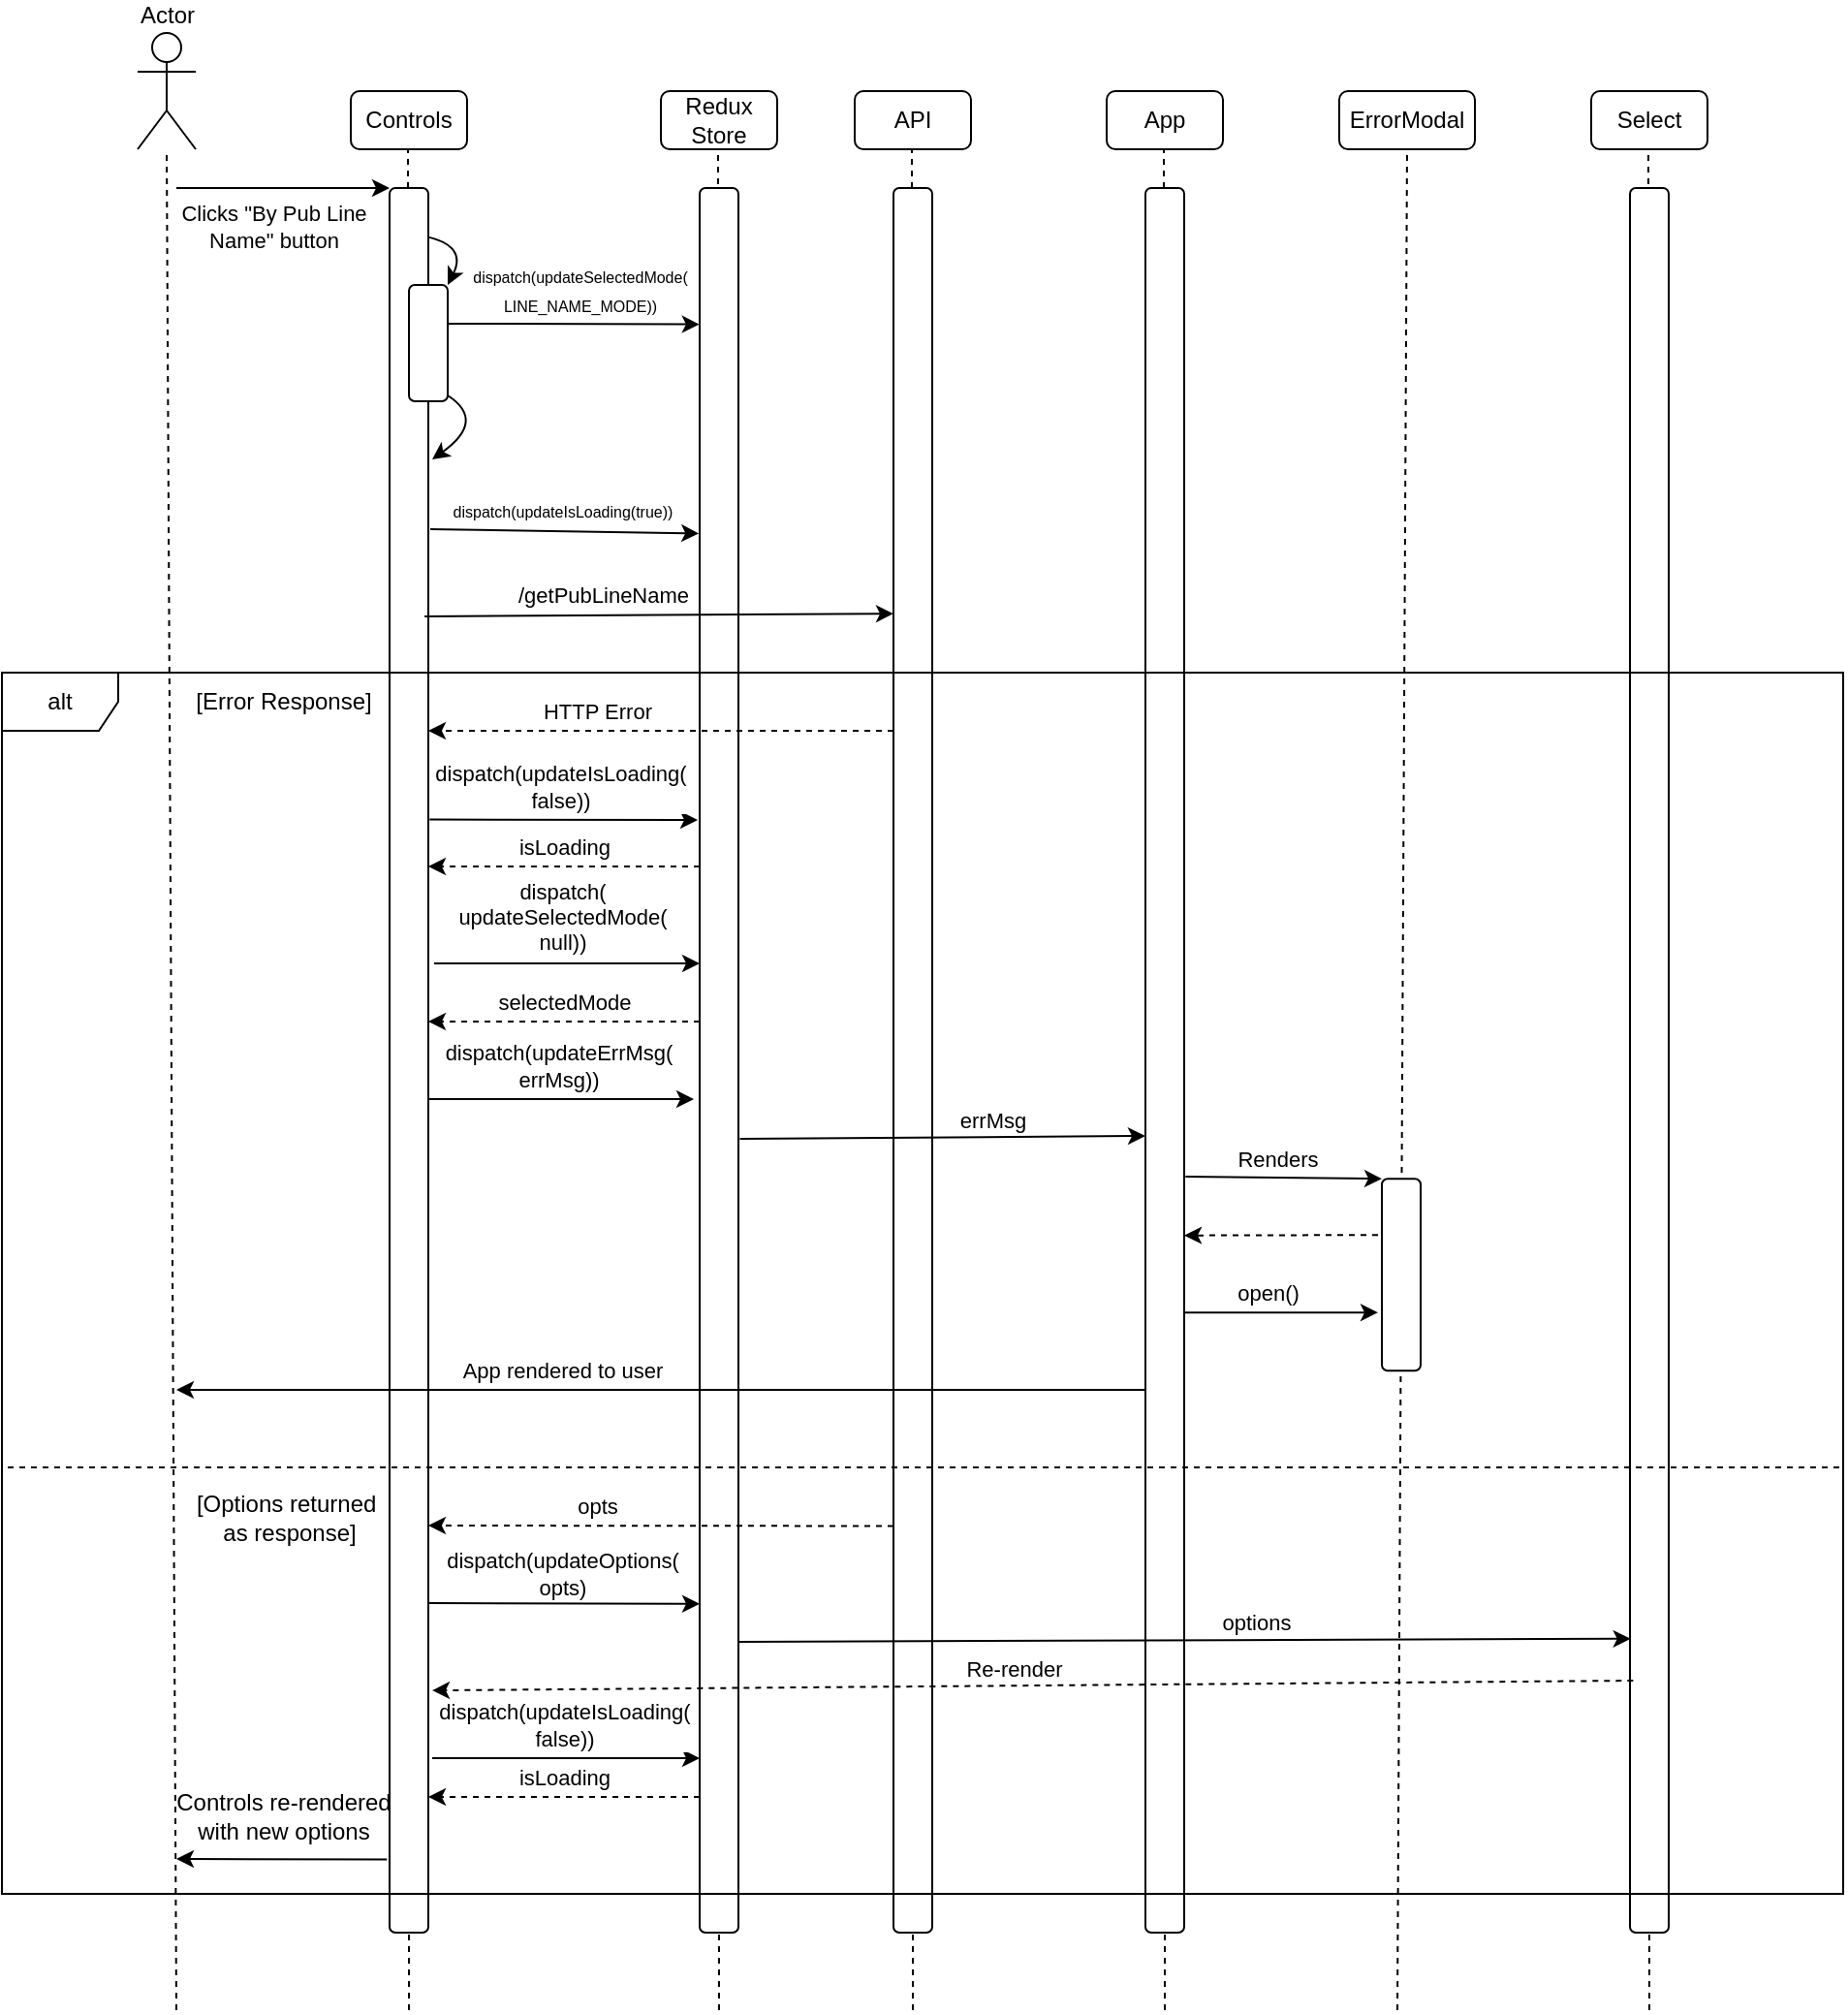<mxfile version="24.8.0">
  <diagram name="Page-1" id="rlaarHuO3725GYXsxIvz">
    <mxGraphModel dx="1636" dy="455" grid="1" gridSize="10" guides="1" tooltips="1" connect="1" arrows="1" fold="1" page="1" pageScale="1" pageWidth="850" pageHeight="1100" math="0" shadow="0">
      <root>
        <mxCell id="0" />
        <mxCell id="1" parent="0" />
        <mxCell id="5XtZi0VJuXomcuFeIR-1-48" value="" style="rounded=1;whiteSpace=wrap;html=1;" parent="1" vertex="1">
          <mxGeometry x="540" y="130" width="20" height="900" as="geometry" />
        </mxCell>
        <mxCell id="5XtZi0VJuXomcuFeIR-1-1" value="Actor" style="shape=umlActor;verticalLabelPosition=top;verticalAlign=bottom;html=1;outlineConnect=0;labelPosition=center;align=center;" parent="1" vertex="1">
          <mxGeometry x="20" y="50" width="30" height="60" as="geometry" />
        </mxCell>
        <mxCell id="5XtZi0VJuXomcuFeIR-1-2" value="" style="endArrow=none;dashed=1;html=1;rounded=0;" parent="1" edge="1">
          <mxGeometry width="50" height="50" relative="1" as="geometry">
            <mxPoint x="40" y="1070" as="sourcePoint" />
            <mxPoint x="35" y="110" as="targetPoint" />
          </mxGeometry>
        </mxCell>
        <mxCell id="5XtZi0VJuXomcuFeIR-1-3" value="Controls" style="rounded=1;whiteSpace=wrap;html=1;" parent="1" vertex="1">
          <mxGeometry x="130" y="80" width="60" height="30" as="geometry" />
        </mxCell>
        <mxCell id="5XtZi0VJuXomcuFeIR-1-4" value="" style="endArrow=none;dashed=1;html=1;rounded=0;" parent="1" source="5XtZi0VJuXomcuFeIR-1-15" edge="1">
          <mxGeometry width="50" height="50" relative="1" as="geometry">
            <mxPoint x="159.5" y="690.667" as="sourcePoint" />
            <mxPoint x="159.5" y="110" as="targetPoint" />
          </mxGeometry>
        </mxCell>
        <mxCell id="5XtZi0VJuXomcuFeIR-1-5" value="Redux Store" style="rounded=1;whiteSpace=wrap;html=1;" parent="1" vertex="1">
          <mxGeometry x="290" y="80" width="60" height="30" as="geometry" />
        </mxCell>
        <mxCell id="5XtZi0VJuXomcuFeIR-1-6" value="" style="endArrow=none;dashed=1;html=1;rounded=0;" parent="1" edge="1">
          <mxGeometry width="50" height="50" relative="1" as="geometry">
            <mxPoint x="320" y="1070" as="sourcePoint" />
            <mxPoint x="319.5" y="110" as="targetPoint" />
          </mxGeometry>
        </mxCell>
        <mxCell id="5XtZi0VJuXomcuFeIR-1-7" value="API" style="rounded=1;whiteSpace=wrap;html=1;" parent="1" vertex="1">
          <mxGeometry x="390" y="80" width="60" height="30" as="geometry" />
        </mxCell>
        <mxCell id="5XtZi0VJuXomcuFeIR-1-8" value="" style="endArrow=none;dashed=1;html=1;rounded=0;" parent="1" source="5XtZi0VJuXomcuFeIR-1-29" edge="1">
          <mxGeometry width="50" height="50" relative="1" as="geometry">
            <mxPoint x="419.5" y="690.667" as="sourcePoint" />
            <mxPoint x="419.5" y="110" as="targetPoint" />
          </mxGeometry>
        </mxCell>
        <mxCell id="5XtZi0VJuXomcuFeIR-1-9" value="App" style="rounded=1;whiteSpace=wrap;html=1;" parent="1" vertex="1">
          <mxGeometry x="520" y="80" width="60" height="30" as="geometry" />
        </mxCell>
        <mxCell id="5XtZi0VJuXomcuFeIR-1-10" value="" style="endArrow=none;dashed=1;html=1;rounded=0;" parent="1" source="5XtZi0VJuXomcuFeIR-1-48" edge="1">
          <mxGeometry width="50" height="50" relative="1" as="geometry">
            <mxPoint x="549.5" y="690.667" as="sourcePoint" />
            <mxPoint x="549.5" y="110" as="targetPoint" />
          </mxGeometry>
        </mxCell>
        <mxCell id="5XtZi0VJuXomcuFeIR-1-11" value="ErrorModal" style="rounded=1;whiteSpace=wrap;html=1;" parent="1" vertex="1">
          <mxGeometry x="640" y="80" width="70" height="30" as="geometry" />
        </mxCell>
        <mxCell id="5XtZi0VJuXomcuFeIR-1-12" value="" style="endArrow=none;dashed=1;html=1;rounded=0;entryX=0.5;entryY=1;entryDx=0;entryDy=0;" parent="1" target="5XtZi0VJuXomcuFeIR-1-11" edge="1">
          <mxGeometry width="50" height="50" relative="1" as="geometry">
            <mxPoint x="670" y="1070" as="sourcePoint" />
            <mxPoint x="670" y="330" as="targetPoint" />
          </mxGeometry>
        </mxCell>
        <mxCell id="5XtZi0VJuXomcuFeIR-1-13" value="Select" style="rounded=1;whiteSpace=wrap;html=1;" parent="1" vertex="1">
          <mxGeometry x="770" y="80" width="60" height="30" as="geometry" />
        </mxCell>
        <mxCell id="5XtZi0VJuXomcuFeIR-1-14" value="" style="endArrow=none;dashed=1;html=1;rounded=0;" parent="1" edge="1">
          <mxGeometry width="50" height="50" relative="1" as="geometry">
            <mxPoint x="800" y="1070" as="sourcePoint" />
            <mxPoint x="799.5" y="110" as="targetPoint" />
          </mxGeometry>
        </mxCell>
        <mxCell id="5XtZi0VJuXomcuFeIR-1-16" value="" style="endArrow=none;dashed=1;html=1;rounded=0;" parent="1" target="5XtZi0VJuXomcuFeIR-1-15" edge="1">
          <mxGeometry width="50" height="50" relative="1" as="geometry">
            <mxPoint x="160" y="1070" as="sourcePoint" />
            <mxPoint x="159.5" y="110" as="targetPoint" />
          </mxGeometry>
        </mxCell>
        <mxCell id="5XtZi0VJuXomcuFeIR-1-15" value="" style="rounded=1;whiteSpace=wrap;html=1;" parent="1" vertex="1">
          <mxGeometry x="150" y="130" width="20" height="900" as="geometry" />
        </mxCell>
        <mxCell id="5XtZi0VJuXomcuFeIR-1-18" value="" style="endArrow=classic;html=1;rounded=0;" parent="1" edge="1">
          <mxGeometry width="50" height="50" relative="1" as="geometry">
            <mxPoint x="40" y="130" as="sourcePoint" />
            <mxPoint x="150" y="130" as="targetPoint" />
          </mxGeometry>
        </mxCell>
        <mxCell id="5XtZi0VJuXomcuFeIR-1-19" value="Clicks &quot;By Pub Line&lt;div&gt;Name&quot; button&lt;/div&gt;" style="edgeLabel;html=1;align=center;verticalAlign=middle;resizable=0;points=[];" parent="5XtZi0VJuXomcuFeIR-1-18" vertex="1" connectable="0">
          <mxGeometry x="-0.091" y="-3" relative="1" as="geometry">
            <mxPoint y="17" as="offset" />
          </mxGeometry>
        </mxCell>
        <mxCell id="5XtZi0VJuXomcuFeIR-1-22" value="" style="group" parent="1" vertex="1" connectable="0">
          <mxGeometry x="160" y="160" width="40" height="90" as="geometry" />
        </mxCell>
        <mxCell id="5XtZi0VJuXomcuFeIR-1-17" value="" style="rounded=1;whiteSpace=wrap;html=1;" parent="5XtZi0VJuXomcuFeIR-1-22" vertex="1">
          <mxGeometry y="20" width="20" height="60" as="geometry" />
        </mxCell>
        <mxCell id="5XtZi0VJuXomcuFeIR-1-20" value="" style="curved=1;endArrow=classic;html=1;rounded=0;exitX=0.979;exitY=0.028;exitDx=0;exitDy=0;exitPerimeter=0;entryX=1;entryY=0;entryDx=0;entryDy=0;" parent="5XtZi0VJuXomcuFeIR-1-22" source="5XtZi0VJuXomcuFeIR-1-15" target="5XtZi0VJuXomcuFeIR-1-17" edge="1">
          <mxGeometry width="50" height="50" relative="1" as="geometry">
            <mxPoint x="40" y="10" as="sourcePoint" />
            <mxPoint x="50" y="120" as="targetPoint" />
            <Array as="points">
              <mxPoint x="30" />
            </Array>
          </mxGeometry>
        </mxCell>
        <mxCell id="5XtZi0VJuXomcuFeIR-1-21" value="" style="curved=1;endArrow=classic;html=1;rounded=0;exitX=1.033;exitY=0.059;exitDx=0;exitDy=0;exitPerimeter=0;" parent="5XtZi0VJuXomcuFeIR-1-22" edge="1">
          <mxGeometry width="50" height="50" relative="1" as="geometry">
            <mxPoint x="20" y="77" as="sourcePoint" />
            <mxPoint x="12" y="110" as="targetPoint" />
            <Array as="points">
              <mxPoint x="40" y="90" />
            </Array>
          </mxGeometry>
        </mxCell>
        <mxCell id="5XtZi0VJuXomcuFeIR-1-23" value="" style="endArrow=classic;html=1;rounded=0;entryX=0.976;entryY=0.958;entryDx=0;entryDy=0;entryPerimeter=0;" parent="5XtZi0VJuXomcuFeIR-1-22" target="5XtZi0VJuXomcuFeIR-1-25" edge="1">
          <mxGeometry width="50" height="50" relative="1" as="geometry">
            <mxPoint x="20" y="40" as="sourcePoint" />
            <mxPoint x="116" y="38" as="targetPoint" />
          </mxGeometry>
        </mxCell>
        <mxCell id="5XtZi0VJuXomcuFeIR-1-24" value="" style="rounded=1;whiteSpace=wrap;html=1;" parent="1" vertex="1">
          <mxGeometry x="310" y="130" width="20" height="900" as="geometry" />
        </mxCell>
        <mxCell id="5XtZi0VJuXomcuFeIR-1-25" value="&lt;font style=&quot;font-size: 8px;&quot;&gt;dispatch(&lt;/font&gt;&lt;span style=&quot;font-size: 8px; background-color: initial;&quot;&gt;updateSelectedMode(&lt;/span&gt;&lt;div&gt;&lt;span style=&quot;font-size: 8px; background-color: initial;&quot;&gt;LINE_NAME_MODE))&lt;/span&gt;&lt;/div&gt;" style="text;html=1;align=center;verticalAlign=middle;resizable=0;points=[];autosize=1;strokeColor=none;fillColor=none;" parent="1" vertex="1">
          <mxGeometry x="183" y="162" width="130" height="40" as="geometry" />
        </mxCell>
        <mxCell id="5XtZi0VJuXomcuFeIR-1-27" value="" style="endArrow=classic;html=1;rounded=0;entryX=-0.02;entryY=0.198;entryDx=0;entryDy=0;entryPerimeter=0;" parent="1" target="5XtZi0VJuXomcuFeIR-1-24" edge="1">
          <mxGeometry width="50" height="50" relative="1" as="geometry">
            <mxPoint x="171" y="306" as="sourcePoint" />
            <mxPoint x="300" y="250" as="targetPoint" />
          </mxGeometry>
        </mxCell>
        <mxCell id="5XtZi0VJuXomcuFeIR-1-28" value="&lt;font style=&quot;font-size: 8px;&quot;&gt;dispatch(updateIsLoading(true))&lt;/font&gt;" style="edgeLabel;html=1;align=center;verticalAlign=middle;resizable=0;points=[];" parent="5XtZi0VJuXomcuFeIR-1-27" vertex="1" connectable="0">
          <mxGeometry x="0.038" y="1" relative="1" as="geometry">
            <mxPoint x="-4" y="-10" as="offset" />
          </mxGeometry>
        </mxCell>
        <mxCell id="5XtZi0VJuXomcuFeIR-1-30" value="" style="endArrow=none;dashed=1;html=1;rounded=0;" parent="1" target="5XtZi0VJuXomcuFeIR-1-29" edge="1">
          <mxGeometry width="50" height="50" relative="1" as="geometry">
            <mxPoint x="420" y="1070" as="sourcePoint" />
            <mxPoint x="419.5" y="110" as="targetPoint" />
          </mxGeometry>
        </mxCell>
        <mxCell id="5XtZi0VJuXomcuFeIR-1-29" value="" style="rounded=1;whiteSpace=wrap;html=1;" parent="1" vertex="1">
          <mxGeometry x="410" y="130" width="20" height="900" as="geometry" />
        </mxCell>
        <mxCell id="5XtZi0VJuXomcuFeIR-1-31" value="" style="endArrow=classic;html=1;rounded=0;entryX=0;entryY=0.244;entryDx=0;entryDy=0;entryPerimeter=0;" parent="1" target="5XtZi0VJuXomcuFeIR-1-29" edge="1">
          <mxGeometry width="50" height="50" relative="1" as="geometry">
            <mxPoint x="168" y="351" as="sourcePoint" />
            <mxPoint x="312" y="350" as="targetPoint" />
          </mxGeometry>
        </mxCell>
        <mxCell id="5XtZi0VJuXomcuFeIR-1-32" value="/getPubLineName" style="edgeLabel;html=1;align=center;verticalAlign=middle;resizable=0;points=[];" parent="5XtZi0VJuXomcuFeIR-1-31" vertex="1" connectable="0">
          <mxGeometry x="0.038" y="1" relative="1" as="geometry">
            <mxPoint x="-34" y="-10" as="offset" />
          </mxGeometry>
        </mxCell>
        <mxCell id="5XtZi0VJuXomcuFeIR-1-34" value="[Error Response]" style="text;html=1;align=center;verticalAlign=middle;resizable=0;points=[];autosize=1;strokeColor=none;fillColor=none;" parent="1" vertex="1">
          <mxGeometry x="40" y="380" width="110" height="30" as="geometry" />
        </mxCell>
        <mxCell id="5XtZi0VJuXomcuFeIR-1-35" value="" style="endArrow=classic;dashed=1;html=1;rounded=0;endFill=1;" parent="1" edge="1">
          <mxGeometry width="50" height="50" relative="1" as="geometry">
            <mxPoint x="410" y="410" as="sourcePoint" />
            <mxPoint x="170" y="410" as="targetPoint" />
          </mxGeometry>
        </mxCell>
        <mxCell id="5XtZi0VJuXomcuFeIR-1-36" value="HTTP Error" style="edgeLabel;html=1;align=center;verticalAlign=middle;resizable=0;points=[];" parent="5XtZi0VJuXomcuFeIR-1-35" vertex="1" connectable="0">
          <mxGeometry x="0.419" y="3" relative="1" as="geometry">
            <mxPoint x="17" y="-13" as="offset" />
          </mxGeometry>
        </mxCell>
        <mxCell id="5XtZi0VJuXomcuFeIR-1-37" value="" style="endArrow=classic;html=1;rounded=0;exitX=1.033;exitY=0.362;exitDx=0;exitDy=0;exitPerimeter=0;" parent="1" source="5XtZi0VJuXomcuFeIR-1-15" edge="1">
          <mxGeometry width="50" height="50" relative="1" as="geometry">
            <mxPoint x="270" y="500" as="sourcePoint" />
            <mxPoint x="309" y="456" as="targetPoint" />
          </mxGeometry>
        </mxCell>
        <mxCell id="5XtZi0VJuXomcuFeIR-1-38" value="dispatch(updateIsLoading(&lt;div&gt;false))&lt;/div&gt;" style="edgeLabel;html=1;align=center;verticalAlign=middle;resizable=0;points=[];" parent="5XtZi0VJuXomcuFeIR-1-37" vertex="1" connectable="0">
          <mxGeometry x="-0.183" y="1" relative="1" as="geometry">
            <mxPoint x="11" y="-16" as="offset" />
          </mxGeometry>
        </mxCell>
        <mxCell id="5XtZi0VJuXomcuFeIR-1-39" value="" style="endArrow=classic;html=1;rounded=0;exitX=1.1;exitY=0.616;exitDx=0;exitDy=0;exitPerimeter=0;" parent="1" edge="1">
          <mxGeometry width="50" height="50" relative="1" as="geometry">
            <mxPoint x="173" y="530" as="sourcePoint" />
            <mxPoint x="310" y="530" as="targetPoint" />
          </mxGeometry>
        </mxCell>
        <mxCell id="5XtZi0VJuXomcuFeIR-1-40" value="dispatch(&lt;div&gt;updateSelectedMode(&lt;div&gt;null))&lt;/div&gt;&lt;/div&gt;" style="edgeLabel;html=1;align=center;verticalAlign=middle;resizable=0;points=[];" parent="5XtZi0VJuXomcuFeIR-1-39" vertex="1" connectable="0">
          <mxGeometry x="-0.183" y="1" relative="1" as="geometry">
            <mxPoint x="10" y="-23" as="offset" />
          </mxGeometry>
        </mxCell>
        <mxCell id="5XtZi0VJuXomcuFeIR-1-41" value="" style="endArrow=classic;html=1;rounded=0;exitX=1.1;exitY=0.616;exitDx=0;exitDy=0;exitPerimeter=0;" parent="1" edge="1">
          <mxGeometry width="50" height="50" relative="1" as="geometry">
            <mxPoint x="170" y="600" as="sourcePoint" />
            <mxPoint x="307" y="600" as="targetPoint" />
          </mxGeometry>
        </mxCell>
        <mxCell id="5XtZi0VJuXomcuFeIR-1-42" value="dispatch(updateErrMsg(&lt;div&gt;errMsg))&lt;/div&gt;" style="edgeLabel;html=1;align=center;verticalAlign=middle;resizable=0;points=[];" parent="5XtZi0VJuXomcuFeIR-1-41" vertex="1" connectable="0">
          <mxGeometry x="-0.183" y="1" relative="1" as="geometry">
            <mxPoint x="11" y="-16" as="offset" />
          </mxGeometry>
        </mxCell>
        <mxCell id="5XtZi0VJuXomcuFeIR-1-43" value="" style="endArrow=classic;dashed=1;html=1;rounded=0;endFill=1;" parent="1" edge="1">
          <mxGeometry width="50" height="50" relative="1" as="geometry">
            <mxPoint x="310" y="480" as="sourcePoint" />
            <mxPoint x="170" y="480" as="targetPoint" />
          </mxGeometry>
        </mxCell>
        <mxCell id="5XtZi0VJuXomcuFeIR-1-44" value="isLoading" style="edgeLabel;html=1;align=center;verticalAlign=middle;resizable=0;points=[];" parent="5XtZi0VJuXomcuFeIR-1-43" vertex="1" connectable="0">
          <mxGeometry x="0.419" y="3" relative="1" as="geometry">
            <mxPoint x="29" y="-13" as="offset" />
          </mxGeometry>
        </mxCell>
        <mxCell id="5XtZi0VJuXomcuFeIR-1-46" value="" style="endArrow=classic;dashed=1;html=1;rounded=0;endFill=1;" parent="1" edge="1">
          <mxGeometry width="50" height="50" relative="1" as="geometry">
            <mxPoint x="310" y="560" as="sourcePoint" />
            <mxPoint x="170" y="560" as="targetPoint" />
          </mxGeometry>
        </mxCell>
        <mxCell id="5XtZi0VJuXomcuFeIR-1-47" value="selectedMode" style="edgeLabel;html=1;align=center;verticalAlign=middle;resizable=0;points=[];" parent="5XtZi0VJuXomcuFeIR-1-46" vertex="1" connectable="0">
          <mxGeometry x="0.419" y="3" relative="1" as="geometry">
            <mxPoint x="29" y="-13" as="offset" />
          </mxGeometry>
        </mxCell>
        <mxCell id="5XtZi0VJuXomcuFeIR-1-49" value="" style="endArrow=none;dashed=1;html=1;rounded=0;" parent="1" target="5XtZi0VJuXomcuFeIR-1-48" edge="1">
          <mxGeometry width="50" height="50" relative="1" as="geometry">
            <mxPoint x="550" y="1070" as="sourcePoint" />
            <mxPoint x="549.5" y="110" as="targetPoint" />
          </mxGeometry>
        </mxCell>
        <mxCell id="5XtZi0VJuXomcuFeIR-1-52" value="" style="rounded=1;whiteSpace=wrap;html=1;" parent="1" vertex="1">
          <mxGeometry x="662" y="641.1" width="20" height="99" as="geometry" />
        </mxCell>
        <mxCell id="5XtZi0VJuXomcuFeIR-1-50" value="" style="endArrow=classic;html=1;rounded=0;exitX=1.038;exitY=0.545;exitDx=0;exitDy=0;exitPerimeter=0;" parent="1" source="5XtZi0VJuXomcuFeIR-1-24" edge="1">
          <mxGeometry width="50" height="50" relative="1" as="geometry">
            <mxPoint x="400" y="570" as="sourcePoint" />
            <mxPoint x="540" y="619" as="targetPoint" />
          </mxGeometry>
        </mxCell>
        <mxCell id="5XtZi0VJuXomcuFeIR-1-51" value="errMsg" style="edgeLabel;html=1;align=center;verticalAlign=middle;resizable=0;points=[];" parent="5XtZi0VJuXomcuFeIR-1-50" vertex="1" connectable="0">
          <mxGeometry x="0.247" y="2" relative="1" as="geometry">
            <mxPoint y="-7" as="offset" />
          </mxGeometry>
        </mxCell>
        <mxCell id="5XtZi0VJuXomcuFeIR-1-58" value="" style="endArrow=classic;html=1;rounded=0;entryX=0;entryY=0;entryDx=0;entryDy=0;exitX=1.034;exitY=0.611;exitDx=0;exitDy=0;exitPerimeter=0;" parent="1" target="5XtZi0VJuXomcuFeIR-1-52" edge="1">
          <mxGeometry width="50" height="50" relative="1" as="geometry">
            <mxPoint x="560.68" y="640.0" as="sourcePoint" />
            <mxPoint x="590" y="670.1" as="targetPoint" />
          </mxGeometry>
        </mxCell>
        <mxCell id="5XtZi0VJuXomcuFeIR-1-59" value="Renders" style="edgeLabel;html=1;align=center;verticalAlign=middle;resizable=0;points=[];" parent="5XtZi0VJuXomcuFeIR-1-58" vertex="1" connectable="0">
          <mxGeometry x="-0.065" relative="1" as="geometry">
            <mxPoint y="-10" as="offset" />
          </mxGeometry>
        </mxCell>
        <mxCell id="5XtZi0VJuXomcuFeIR-1-60" value="" style="endArrow=classic;dashed=1;html=1;rounded=0;endFill=1;" parent="1" edge="1">
          <mxGeometry width="50" height="50" relative="1" as="geometry">
            <mxPoint x="660" y="670.1" as="sourcePoint" />
            <mxPoint x="560" y="670.34" as="targetPoint" />
          </mxGeometry>
        </mxCell>
        <mxCell id="5XtZi0VJuXomcuFeIR-1-62" value="" style="endArrow=classic;html=1;rounded=0;" parent="1" edge="1">
          <mxGeometry width="50" height="50" relative="1" as="geometry">
            <mxPoint x="560" y="710.1" as="sourcePoint" />
            <mxPoint x="660" y="710.1" as="targetPoint" />
          </mxGeometry>
        </mxCell>
        <mxCell id="5XtZi0VJuXomcuFeIR-1-63" value="open()" style="edgeLabel;html=1;align=center;verticalAlign=middle;resizable=0;points=[];" parent="5XtZi0VJuXomcuFeIR-1-62" vertex="1" connectable="0">
          <mxGeometry x="-0.146" relative="1" as="geometry">
            <mxPoint y="-10" as="offset" />
          </mxGeometry>
        </mxCell>
        <mxCell id="5XtZi0VJuXomcuFeIR-1-64" value="" style="endArrow=classic;html=1;rounded=0;" parent="1" edge="1">
          <mxGeometry width="50" height="50" relative="1" as="geometry">
            <mxPoint x="540" y="750" as="sourcePoint" />
            <mxPoint x="40" y="750" as="targetPoint" />
          </mxGeometry>
        </mxCell>
        <mxCell id="5XtZi0VJuXomcuFeIR-1-65" value="App rendered to user" style="edgeLabel;html=1;align=center;verticalAlign=middle;resizable=0;points=[];" parent="5XtZi0VJuXomcuFeIR-1-64" vertex="1" connectable="0">
          <mxGeometry x="0.751" y="1" relative="1" as="geometry">
            <mxPoint x="137" y="-11" as="offset" />
          </mxGeometry>
        </mxCell>
        <mxCell id="5XtZi0VJuXomcuFeIR-1-67" value="" style="endArrow=classic;dashed=1;html=1;rounded=0;exitX=0;exitY=0.609;exitDx=0;exitDy=0;exitPerimeter=0;endFill=1;" parent="1" edge="1">
          <mxGeometry width="50" height="50" relative="1" as="geometry">
            <mxPoint x="410" y="820.24" as="sourcePoint" />
            <mxPoint x="170" y="820" as="targetPoint" />
          </mxGeometry>
        </mxCell>
        <mxCell id="5XtZi0VJuXomcuFeIR-1-68" value="opts" style="edgeLabel;html=1;align=center;verticalAlign=middle;resizable=0;points=[];" parent="5XtZi0VJuXomcuFeIR-1-67" vertex="1" connectable="0">
          <mxGeometry x="0.419" y="3" relative="1" as="geometry">
            <mxPoint x="17" y="-13" as="offset" />
          </mxGeometry>
        </mxCell>
        <mxCell id="5XtZi0VJuXomcuFeIR-1-69" value="" style="endArrow=classic;html=1;rounded=0;entryX=0;entryY=0.856;entryDx=0;entryDy=0;entryPerimeter=0;" parent="1" edge="1">
          <mxGeometry width="50" height="50" relative="1" as="geometry">
            <mxPoint x="170" y="860" as="sourcePoint" />
            <mxPoint x="310" y="860.4" as="targetPoint" />
          </mxGeometry>
        </mxCell>
        <mxCell id="5XtZi0VJuXomcuFeIR-1-70" value="dispatch(updateOptions(&lt;div&gt;opts)&lt;/div&gt;" style="edgeLabel;html=1;align=center;verticalAlign=middle;resizable=0;points=[];" parent="5XtZi0VJuXomcuFeIR-1-69" vertex="1" connectable="0">
          <mxGeometry x="-0.318" y="-1" relative="1" as="geometry">
            <mxPoint x="21" y="-16" as="offset" />
          </mxGeometry>
        </mxCell>
        <mxCell id="5XtZi0VJuXomcuFeIR-1-71" value="" style="rounded=1;whiteSpace=wrap;html=1;" parent="1" vertex="1">
          <mxGeometry x="790" y="130" width="20" height="900" as="geometry" />
        </mxCell>
        <mxCell id="5XtZi0VJuXomcuFeIR-1-33" value="alt" style="shape=umlFrame;whiteSpace=wrap;html=1;pointerEvents=0;" parent="1" vertex="1">
          <mxGeometry x="-50" y="380" width="950" height="630" as="geometry" />
        </mxCell>
        <mxCell id="5XtZi0VJuXomcuFeIR-1-72" value="" style="endArrow=classic;html=1;rounded=0;entryX=0.017;entryY=0.876;entryDx=0;entryDy=0;entryPerimeter=0;" parent="1" edge="1">
          <mxGeometry width="50" height="50" relative="1" as="geometry">
            <mxPoint x="330" y="880" as="sourcePoint" />
            <mxPoint x="790.34" y="878.4" as="targetPoint" />
          </mxGeometry>
        </mxCell>
        <mxCell id="5XtZi0VJuXomcuFeIR-1-73" value="options" style="edgeLabel;html=1;align=center;verticalAlign=middle;resizable=0;points=[];" parent="5XtZi0VJuXomcuFeIR-1-72" vertex="1" connectable="0">
          <mxGeometry x="0.158" y="-2" relative="1" as="geometry">
            <mxPoint y="-11" as="offset" />
          </mxGeometry>
        </mxCell>
        <mxCell id="5XtZi0VJuXomcuFeIR-1-74" value="" style="endArrow=classic;dashed=1;html=1;rounded=0;exitX=0;exitY=0.609;exitDx=0;exitDy=0;exitPerimeter=0;endFill=1;entryX=1.017;entryY=0.917;entryDx=0;entryDy=0;entryPerimeter=0;" parent="1" edge="1">
          <mxGeometry width="50" height="50" relative="1" as="geometry">
            <mxPoint x="791.66" y="900" as="sourcePoint" />
            <mxPoint x="172.0" y="905.06" as="targetPoint" />
          </mxGeometry>
        </mxCell>
        <mxCell id="5XtZi0VJuXomcuFeIR-1-75" value="Re-render" style="edgeLabel;html=1;align=center;verticalAlign=middle;resizable=0;points=[];" parent="5XtZi0VJuXomcuFeIR-1-74" vertex="1" connectable="0">
          <mxGeometry x="0.419" y="3" relative="1" as="geometry">
            <mxPoint x="120" y="-13" as="offset" />
          </mxGeometry>
        </mxCell>
        <mxCell id="5XtZi0VJuXomcuFeIR-1-76" value="" style="endArrow=classic;html=1;rounded=0;exitX=1.033;exitY=0.362;exitDx=0;exitDy=0;exitPerimeter=0;" parent="1" edge="1">
          <mxGeometry width="50" height="50" relative="1" as="geometry">
            <mxPoint x="172" y="940" as="sourcePoint" />
            <mxPoint x="310" y="940" as="targetPoint" />
          </mxGeometry>
        </mxCell>
        <mxCell id="5XtZi0VJuXomcuFeIR-1-77" value="dispatch(updateIsLoading(&lt;div&gt;false))&lt;/div&gt;" style="edgeLabel;html=1;align=center;verticalAlign=middle;resizable=0;points=[];" parent="5XtZi0VJuXomcuFeIR-1-76" vertex="1" connectable="0">
          <mxGeometry x="-0.183" y="1" relative="1" as="geometry">
            <mxPoint x="11" y="-16" as="offset" />
          </mxGeometry>
        </mxCell>
        <mxCell id="5XtZi0VJuXomcuFeIR-1-78" value="" style="endArrow=classic;dashed=1;html=1;rounded=0;endFill=1;" parent="1" edge="1">
          <mxGeometry width="50" height="50" relative="1" as="geometry">
            <mxPoint x="310" y="960" as="sourcePoint" />
            <mxPoint x="170" y="960" as="targetPoint" />
          </mxGeometry>
        </mxCell>
        <mxCell id="5XtZi0VJuXomcuFeIR-1-79" value="isLoading" style="edgeLabel;html=1;align=center;verticalAlign=middle;resizable=0;points=[];" parent="5XtZi0VJuXomcuFeIR-1-78" vertex="1" connectable="0">
          <mxGeometry x="0.419" y="3" relative="1" as="geometry">
            <mxPoint x="29" y="-13" as="offset" />
          </mxGeometry>
        </mxCell>
        <mxCell id="5XtZi0VJuXomcuFeIR-1-66" value="" style="endArrow=none;dashed=1;html=1;rounded=0;" parent="1" edge="1">
          <mxGeometry width="50" height="50" relative="1" as="geometry">
            <mxPoint x="-47" y="790" as="sourcePoint" />
            <mxPoint x="900" y="790" as="targetPoint" />
          </mxGeometry>
        </mxCell>
        <mxCell id="5XtZi0VJuXomcuFeIR-1-80" value="" style="endArrow=classic;html=1;rounded=0;exitX=-0.067;exitY=0.958;exitDx=0;exitDy=0;exitPerimeter=0;" parent="1" source="5XtZi0VJuXomcuFeIR-1-15" edge="1">
          <mxGeometry width="50" height="50" relative="1" as="geometry">
            <mxPoint x="60" y="970" as="sourcePoint" />
            <mxPoint x="40" y="992" as="targetPoint" />
          </mxGeometry>
        </mxCell>
        <mxCell id="5XtZi0VJuXomcuFeIR-1-81" value="Controls re-rendered&lt;div&gt;with new options&lt;/div&gt;" style="text;html=1;align=center;verticalAlign=middle;resizable=0;points=[];autosize=1;strokeColor=none;fillColor=none;" parent="1" vertex="1">
          <mxGeometry x="30" y="950" width="130" height="40" as="geometry" />
        </mxCell>
        <mxCell id="5XtZi0VJuXomcuFeIR-1-82" value="[Options returned&amp;nbsp;&lt;div&gt;as response]&lt;/div&gt;" style="text;html=1;align=center;verticalAlign=middle;resizable=0;points=[];autosize=1;strokeColor=none;fillColor=none;" parent="1" vertex="1">
          <mxGeometry x="38" y="796" width="120" height="40" as="geometry" />
        </mxCell>
      </root>
    </mxGraphModel>
  </diagram>
</mxfile>
